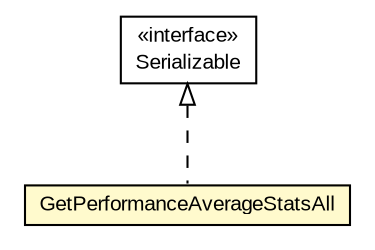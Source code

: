 #!/usr/local/bin/dot
#
# Class diagram 
# Generated by UMLGraph version R5_6-24-gf6e263 (http://www.umlgraph.org/)
#

digraph G {
	edge [fontname="arial",fontsize=10,labelfontname="arial",labelfontsize=10];
	node [fontname="arial",fontsize=10,shape=plaintext];
	nodesep=0.25;
	ranksep=0.5;
	// org.miloss.fgsms.services.interfaces.dataaccessservice.GetPerformanceAverageStatsAll
	c204459 [label=<<table title="org.miloss.fgsms.services.interfaces.dataaccessservice.GetPerformanceAverageStatsAll" border="0" cellborder="1" cellspacing="0" cellpadding="2" port="p" bgcolor="lemonChiffon" href="./GetPerformanceAverageStatsAll.html">
		<tr><td><table border="0" cellspacing="0" cellpadding="1">
<tr><td align="center" balign="center"> GetPerformanceAverageStatsAll </td></tr>
		</table></td></tr>
		</table>>, URL="./GetPerformanceAverageStatsAll.html", fontname="arial", fontcolor="black", fontsize=10.0];
	//org.miloss.fgsms.services.interfaces.dataaccessservice.GetPerformanceAverageStatsAll implements java.io.Serializable
	c204981:p -> c204459:p [dir=back,arrowtail=empty,style=dashed];
	// java.io.Serializable
	c204981 [label=<<table title="java.io.Serializable" border="0" cellborder="1" cellspacing="0" cellpadding="2" port="p" href="http://java.sun.com/j2se/1.4.2/docs/api/java/io/Serializable.html">
		<tr><td><table border="0" cellspacing="0" cellpadding="1">
<tr><td align="center" balign="center"> &#171;interface&#187; </td></tr>
<tr><td align="center" balign="center"> Serializable </td></tr>
		</table></td></tr>
		</table>>, URL="http://java.sun.com/j2se/1.4.2/docs/api/java/io/Serializable.html", fontname="arial", fontcolor="black", fontsize=10.0];
}

